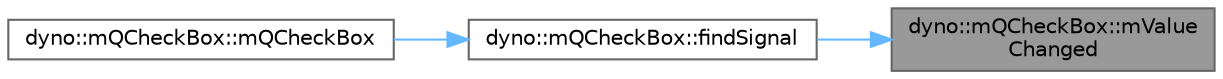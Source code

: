 digraph "dyno::mQCheckBox::mValueChanged"
{
 // LATEX_PDF_SIZE
  bgcolor="transparent";
  edge [fontname=Helvetica,fontsize=10,labelfontname=Helvetica,labelfontsize=10];
  node [fontname=Helvetica,fontsize=10,shape=box,height=0.2,width=0.4];
  rankdir="RL";
  Node1 [id="Node000001",label="dyno::mQCheckBox::mValue\lChanged",height=0.2,width=0.4,color="gray40", fillcolor="grey60", style="filled", fontcolor="black",tooltip=" "];
  Node1 -> Node2 [id="edge1_Node000001_Node000002",dir="back",color="steelblue1",style="solid",tooltip=" "];
  Node2 [id="Node000002",label="dyno::mQCheckBox::findSignal",height=0.2,width=0.4,color="grey40", fillcolor="white", style="filled",URL="$classdyno_1_1m_q_check_box.html#aa90755efc1a09692748f0d1b110b0740",tooltip=" "];
  Node2 -> Node3 [id="edge2_Node000002_Node000003",dir="back",color="steelblue1",style="solid",tooltip=" "];
  Node3 [id="Node000003",label="dyno::mQCheckBox::mQCheckBox",height=0.2,width=0.4,color="grey40", fillcolor="white", style="filled",URL="$classdyno_1_1m_q_check_box.html#a0e29d1c6c12272ccd3ad4d2ce2bd4745",tooltip=" "];
}
